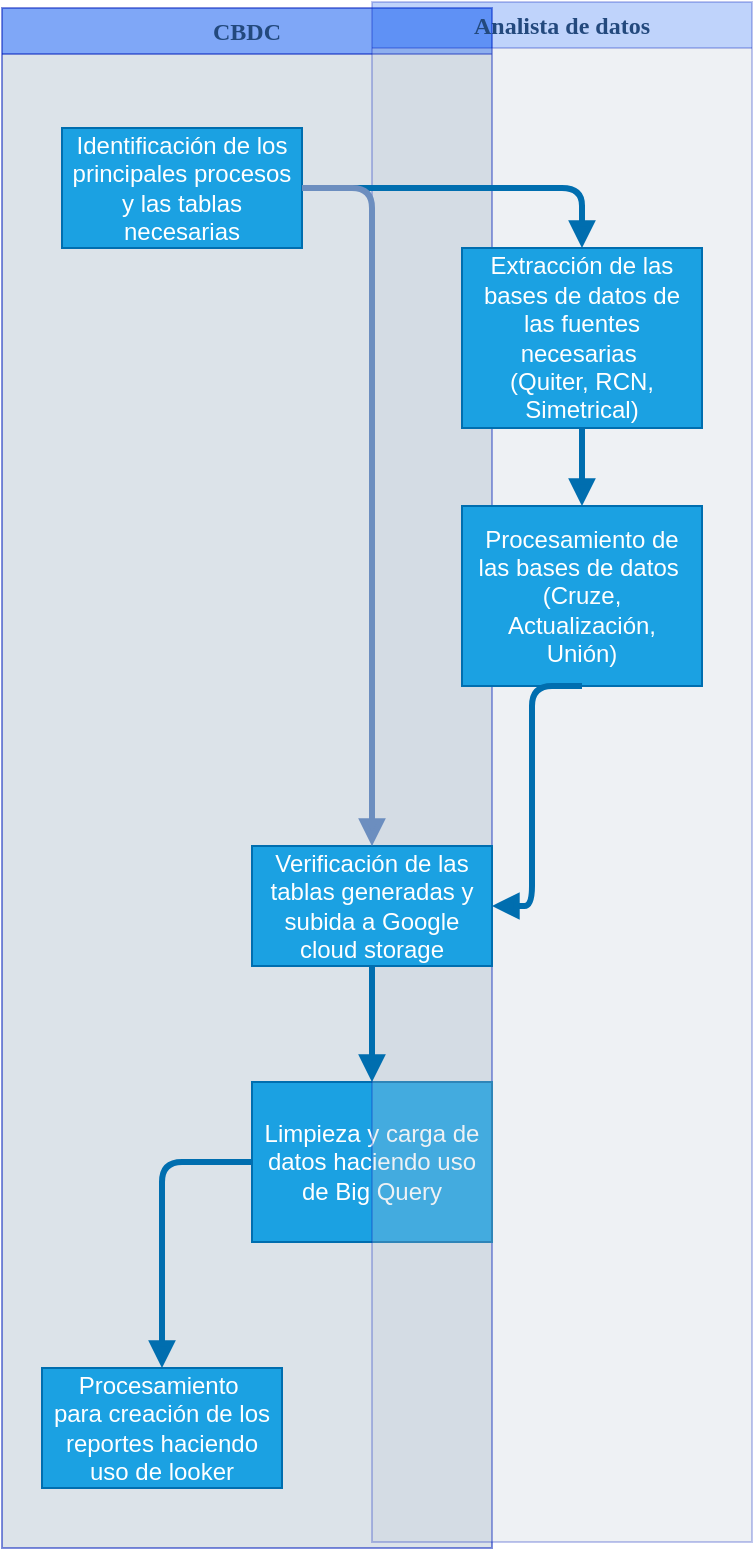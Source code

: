 <mxfile version="22.1.3" type="github">
  <diagram id="07fea595-8f29-1299-0266-81d95cde20df" name="Page-1">
    <mxGraphModel dx="917" dy="550" grid="1" gridSize="10" guides="1" tooltips="1" connect="1" arrows="1" fold="1" page="1" pageScale="1" pageWidth="1169" pageHeight="827" background="#ffffff" math="0" shadow="0">
      <root>
        <mxCell id="0" />
        <mxCell id="1" parent="0" />
        <mxCell id="170" value="&lt;font color=&quot;#23497d&quot;&gt;CBDC&lt;/font&gt;" style="swimlane;whiteSpace=wrap;swimlaneFillColor=#BAC8D3;fontFamily=Tahoma;html=1;opacity=50;fillColor=#0050ef;fontColor=#ffffff;strokeColor=#001DBC;" parent="1" vertex="1">
          <mxGeometry x="400" y="60" width="245" height="770" as="geometry">
            <mxRectangle x="20" y="20" width="80" height="23" as="alternateBounds" />
          </mxGeometry>
        </mxCell>
        <mxCell id="171" value="Identificación de los principales procesos y las tablas necesarias" style="whiteSpace=wrap;shadow=0;fontColor=#ffffff;fontFamily=Helvetica;fontStyle=0;html=1;fontSize=12;strokeColor=#006EAF;fillColor=#1ba1e2;spacing=6;verticalAlign=middle;" parent="170" vertex="1">
          <mxGeometry x="30" y="60" width="120" height="60" as="geometry" />
        </mxCell>
        <mxCell id="houmUWrHM56fmbBKgypH-231" value="Procesamiento&amp;nbsp; para creación de los reportes haciendo uso de looker" style="whiteSpace=wrap;strokeColor=#006EAF;fillColor=#1ba1e2;shadow=0;fontColor=#ffffff;fontFamily=Helvetica;fontStyle=0;html=1;fontSize=12;spacing=6;verticalAlign=middle;" vertex="1" parent="170">
          <mxGeometry x="20" y="680" width="120" height="60" as="geometry" />
        </mxCell>
        <mxCell id="173" value="Limpieza y carga de datos haciendo uso de Big Query" style="whiteSpace=wrap;strokeColor=#006EAF;fillColor=#1ba1e2;shadow=0;fontColor=#ffffff;fontFamily=Helvetica;fontStyle=0;html=1;fontSize=12;spacing=6;verticalAlign=middle;" parent="170" vertex="1">
          <mxGeometry x="125" y="537" width="120" height="80" as="geometry" />
        </mxCell>
        <mxCell id="houmUWrHM56fmbBKgypH-251" value="" style="edgeStyle=segmentEdgeStyle;strokeColor=#006EAF;strokeWidth=3;html=1;endArrow=block;endFill=1;fillColor=#1ba1e2;" edge="1" parent="170" source="173" target="houmUWrHM56fmbBKgypH-231">
          <mxGeometry width="100" height="100" relative="1" as="geometry">
            <mxPoint x="107.5" y="508" as="sourcePoint" />
            <mxPoint x="102.5" y="658" as="targetPoint" />
          </mxGeometry>
        </mxCell>
        <mxCell id="183" value="&lt;font color=&quot;#23497d&quot;&gt;Analista de datos&lt;/font&gt;" style="swimlane;whiteSpace=wrap;fillColor=#0050ef;swimlaneFillColor=#BAC8D3;fontColor=#ffffff;fontFamily=Tahoma;html=1;strokeColor=#001DBC;opacity=25;" parent="1" vertex="1">
          <mxGeometry x="585" y="57" width="190" height="770" as="geometry">
            <mxRectangle x="20" y="20" width="80" height="23" as="alternateBounds" />
          </mxGeometry>
        </mxCell>
        <mxCell id="184" value="Extracción de las bases de datos de las fuentes necesarias&amp;nbsp;&lt;br&gt;(Quiter, RCN, Simetrical)" style="whiteSpace=wrap;shadow=0;fontColor=#ffffff;fontFamily=Helvetica;fontStyle=0;html=1;fontSize=12;strokeColor=#006EAF;fillColor=#1ba1e2;spacing=6;verticalAlign=middle;" parent="183" vertex="1">
          <mxGeometry x="45" y="123" width="120" height="90" as="geometry" />
        </mxCell>
        <mxCell id="186" value="" style="edgeStyle=segmentEdgeStyle;strokeColor=#006EAF;strokeWidth=3;html=1;endArrow=block;endFill=1;fillColor=#1ba1e2;" parent="183" source="184" target="houmUWrHM56fmbBKgypH-229" edge="1">
          <mxGeometry width="100" height="100" relative="1" as="geometry">
            <mxPoint x="-10" y="100" as="sourcePoint" />
            <mxPoint x="80" y="231" as="targetPoint" />
          </mxGeometry>
        </mxCell>
        <mxCell id="houmUWrHM56fmbBKgypH-229" value="Procesamiento de las bases de datos&amp;nbsp;&lt;br&gt;(Cruze, Actualización, Unión)" style="whiteSpace=wrap;shadow=0;fontColor=#ffffff;fontFamily=Helvetica;fontStyle=0;html=1;fontSize=12;strokeColor=#006EAF;fillColor=#1ba1e2;spacing=6;verticalAlign=middle;" vertex="1" parent="183">
          <mxGeometry x="45" y="252" width="120" height="90" as="geometry" />
        </mxCell>
        <mxCell id="172" value="Verificación de las tablas generadas y subida a Google cloud storage" style="whiteSpace=wrap;strokeColor=#006EAF;fillColor=#1ba1e2;shadow=0;fontColor=#ffffff;fontFamily=Helvetica;fontStyle=0;html=1;fontSize=12;spacing=6;verticalAlign=middle;" parent="183" vertex="1">
          <mxGeometry x="-60" y="422" width="120" height="60" as="geometry" />
        </mxCell>
        <mxCell id="houmUWrHM56fmbBKgypH-253" value="" style="edgeStyle=segmentEdgeStyle;strokeColor=#006EAF;strokeWidth=3;html=1;endArrow=block;endFill=1;fillColor=#1ba1e2;exitX=0.5;exitY=1;exitDx=0;exitDy=0;entryX=1;entryY=0.5;entryDx=0;entryDy=0;" edge="1" parent="183" source="houmUWrHM56fmbBKgypH-229" target="172">
          <mxGeometry width="100" height="100" relative="1" as="geometry">
            <mxPoint x="80" y="410" as="sourcePoint" />
            <mxPoint x="120" y="473" as="targetPoint" />
            <Array as="points">
              <mxPoint x="80" y="342" />
              <mxPoint x="80" y="452" />
            </Array>
          </mxGeometry>
        </mxCell>
        <mxCell id="202" value="" style="edgeStyle=segmentEdgeStyle;strokeColor=#006EAF;strokeWidth=3;html=1;endArrow=block;endFill=1;fillColor=#1ba1e2;" parent="1" source="171" target="184" edge="1">
          <mxGeometry x="164.5" y="178.5" width="100" height="100" as="geometry">
            <mxPoint x="630" y="249" as="sourcePoint" />
            <mxPoint x="730" y="149" as="targetPoint" />
          </mxGeometry>
        </mxCell>
        <mxCell id="175" value="" style="edgeStyle=segmentEdgeStyle;strokeColor=#6c8ebf;strokeWidth=3;html=1;endArrow=block;endFill=1;fillColor=#dae8fc;gradientColor=#7ea6e0;" parent="1" source="171" target="172" edge="1">
          <mxGeometry width="100" height="100" relative="1" as="geometry">
            <mxPoint x="585" y="170" as="sourcePoint" />
            <mxPoint x="685" y="245" as="targetPoint" />
          </mxGeometry>
        </mxCell>
        <mxCell id="174" value="" style="edgeStyle=segmentEdgeStyle;strokeColor=#006EAF;strokeWidth=3;html=1;endArrow=block;endFill=1;fillColor=#1ba1e2;exitX=0.5;exitY=1;exitDx=0;exitDy=0;" parent="1" source="172" target="173" edge="1">
          <mxGeometry width="100" height="100" relative="1" as="geometry">
            <mxPoint x="630" y="535" as="sourcePoint" />
            <mxPoint x="695" y="597.5" as="targetPoint" />
          </mxGeometry>
        </mxCell>
      </root>
    </mxGraphModel>
  </diagram>
</mxfile>
